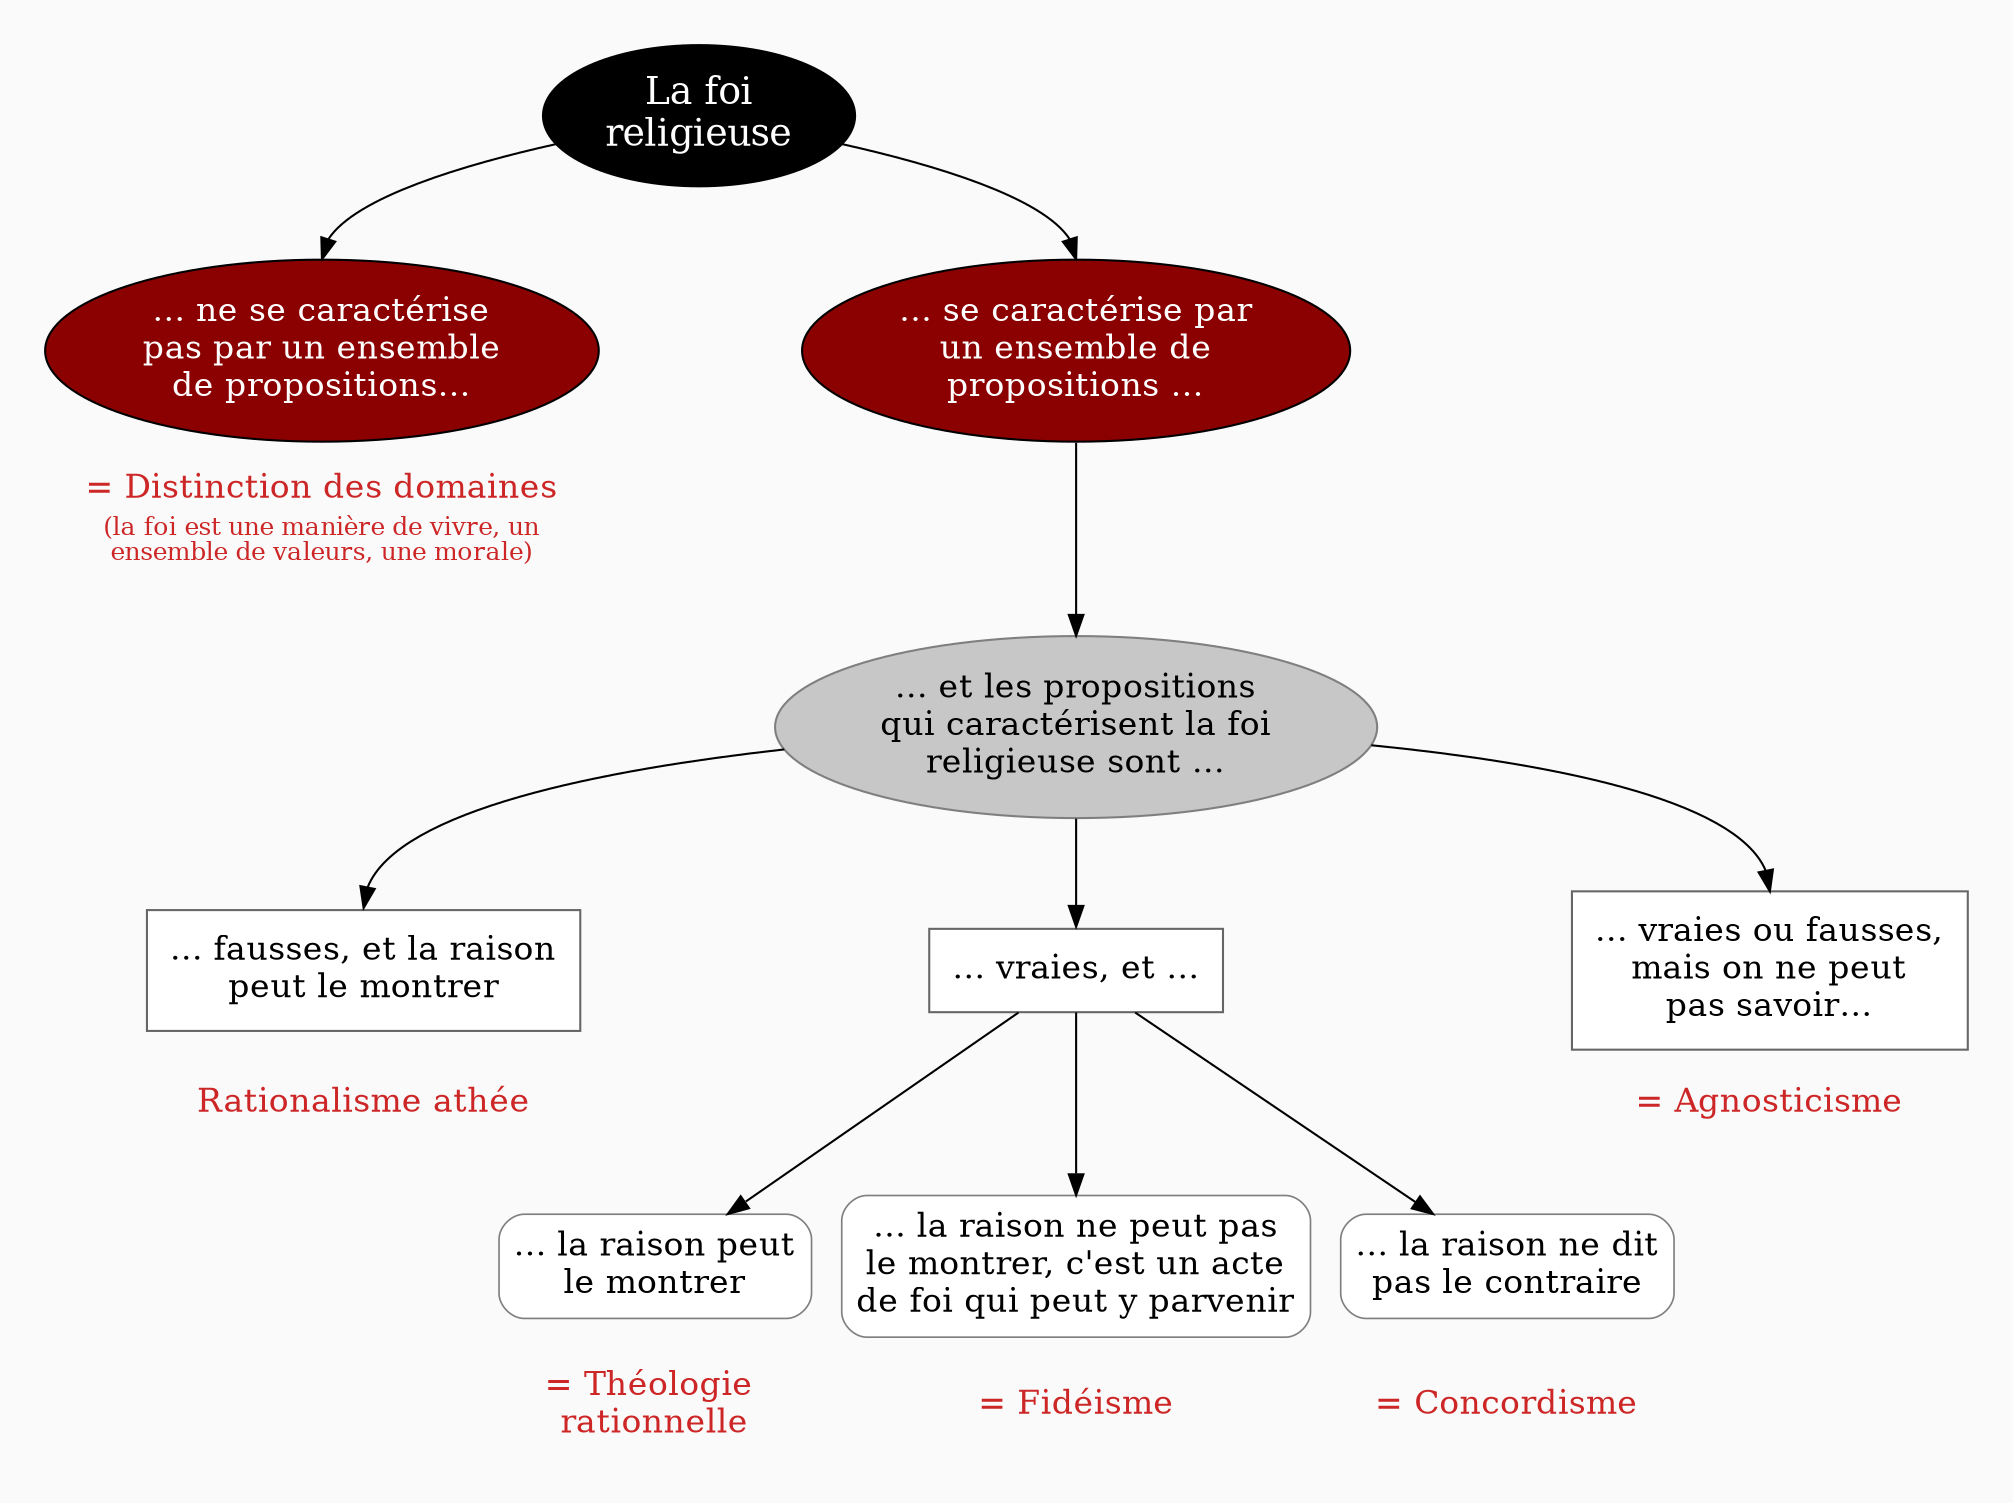 digraph G {
// Template : diagram
// Usage : cours sur la philosophie de la religion

//rankdir=LR
splines=true
//splines=curved
bgcolor=grey98
pad=0.3
style=filled
edge[minlen=4]
ranksep=0.1
nodesep=0.2 // valeur à changer ?

// NIVEAU 1
node[style=filled; fillcolor=12 ; fontcolor=white ; fontsize=18]
// a1[label=""]
a1[label="La foi
religieuse"]


// NIVEAU 2
node[style=filled;fillcolor=red4;fontcolor=white; fontsize=16]
// b1[label=""]
a1->{
b1[label="… ne se caractérise
pas par un ensemble
de propositions…"]    
b2[label="… se caractérise par
un ensemble de
propositions …"]
}[headport=n]

{rank=same;b1->b2[style=invis;minlen=7]}

// NIVEAU 3 (sans intermédiaire)
node [shape=box; style=filled;fillcolor=white;fontcolor=black;color=grey50]
// c1[label=""]


// INTERMEDIAIRE AVANT NIVEAU 3
node[style=filled;fillcolor=grey78;shape=oval]
// [arrowhead=none]
// bc1[label=""]
b2->bc1
bc1[label="… et les propositions
qui caractérisent la foi
religieuse sont …"]






// NIVEAU 3 (avec intermédiaire)
node[style="filled";fillcolor=white;shape=box;color=grey40;margin=0.15;penwidth=1]
// c1[label=""]




bc1->c1[headport=n]
{rank=same;c1->c2->c3[style=invis;minlen=12]}
c1[label="… fausses, et la raison
peut le montrer"]

bc1->c2[headport=n]
c2[label="… vraies, et …"]

bc1->c3[headport=n]
c3[label="… vraies ou fausses,
mais on ne peut
pas savoir…"]


// NIVEAU 4
node[style="filled, rounded";fillcolor=white;shape=box;color=grey50;margin=0.1;penwidth=0.8]
// d1[label=""]


c2->{d1,d2,d3}
d1[label="… la raison peut
le montrer"]
d2[label="… la raison ne peut pas
le montrer, c'est un acte
de foi qui peut y parvenir"]
d3[label="… la raison ne dit
pas le contraire"]

{rank=same;d1->d2->d3[style=invis;minlen=1]}



// ETIQUETTES EN ROUGE
node[shape=plaintext;fontcolor=firebrick3;fillcolor=grey98]
// e1[label=< <B>= Titre</B><BR /><BR />Contenu<BR /> >]
// e1[label=""]
// ->e1[minlen=1;style=invis]

b1->e1[minlen=1;style=invis]
c1->e2[minlen=1;style=invis]
d1->e3[minlen=1;style=invis]
d2->e4[minlen=1;style=invis]
d3->e5[minlen=1;style=invis]
c3->e6[minlen=1;style=invis]

e1[label=<= Distinction des domaines<br/>
<font point-size="5"><br/></font>
<font point-size="12">(la foi est une manière de vivre, un<br/>
ensemble de valeurs, une morale)</font>>]
e2[label="Rationalisme athée"]
e3[label="= Théologie 
rationnelle"]
e4[label="= Fidéisme"]
e5[label="= Concordisme"]
e6[label="= Agnosticisme"]


// Remarques
node[color=blue;shape=box;style=filled;margin=0.07;fontcolor=black;fontsize=13]
edge[color=blue;arrowhead="none";xlabel="";style=dashed]
// r1[label=""]
// {rank=same;->r1}
// {rank=same;r1->[dir=back]}


}

